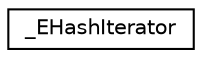 digraph G
{
  edge [fontname="Helvetica",fontsize="10",labelfontname="Helvetica",labelfontsize="10"];
  node [fontname="Helvetica",fontsize="10",shape=record];
  rankdir=LR;
  Node1 [label="_EHashIterator",height=0.2,width=0.4,color="black", fillcolor="white", style="filled",URL="$d7/d0f/struct__EHashIterator.html"];
}
